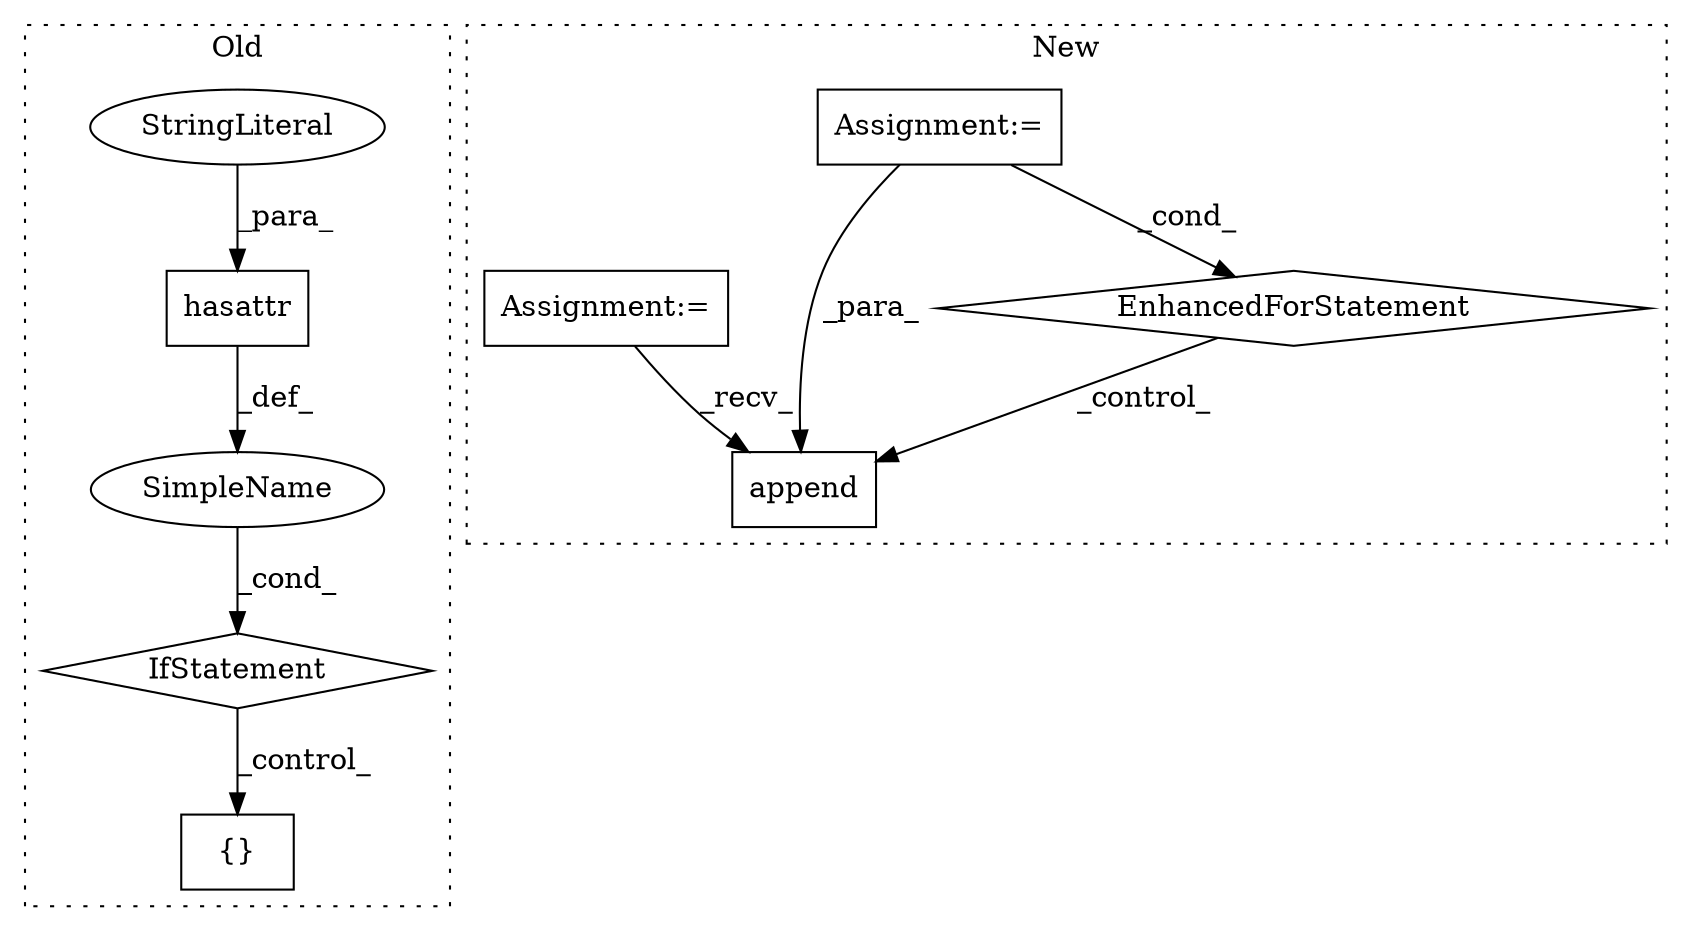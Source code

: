 digraph G {
subgraph cluster0 {
1 [label="hasattr" a="32" s="580,614" l="8,1" shape="box"];
3 [label="StringLiteral" a="45" s="604" l="10" shape="ellipse"];
4 [label="IfStatement" a="25" s="575,615" l="4,2" shape="diamond"];
8 [label="{}" a="4" s="641,643" l="1,1" shape="box"];
9 [label="SimpleName" a="42" s="" l="" shape="ellipse"];
label = "Old";
style="dotted";
}
subgraph cluster1 {
2 [label="append" a="32" s="2784,2800" l="7,1" shape="box"];
5 [label="EnhancedForStatement" a="70" s="2651,2720" l="53,2" shape="diamond"];
6 [label="Assignment:=" a="7" s="2450" l="1" shape="box"];
7 [label="Assignment:=" a="7" s="2602" l="1" shape="box"];
label = "New";
style="dotted";
}
1 -> 9 [label="_def_"];
3 -> 1 [label="_para_"];
4 -> 8 [label="_control_"];
5 -> 2 [label="_control_"];
6 -> 5 [label="_cond_"];
6 -> 2 [label="_para_"];
7 -> 2 [label="_recv_"];
9 -> 4 [label="_cond_"];
}